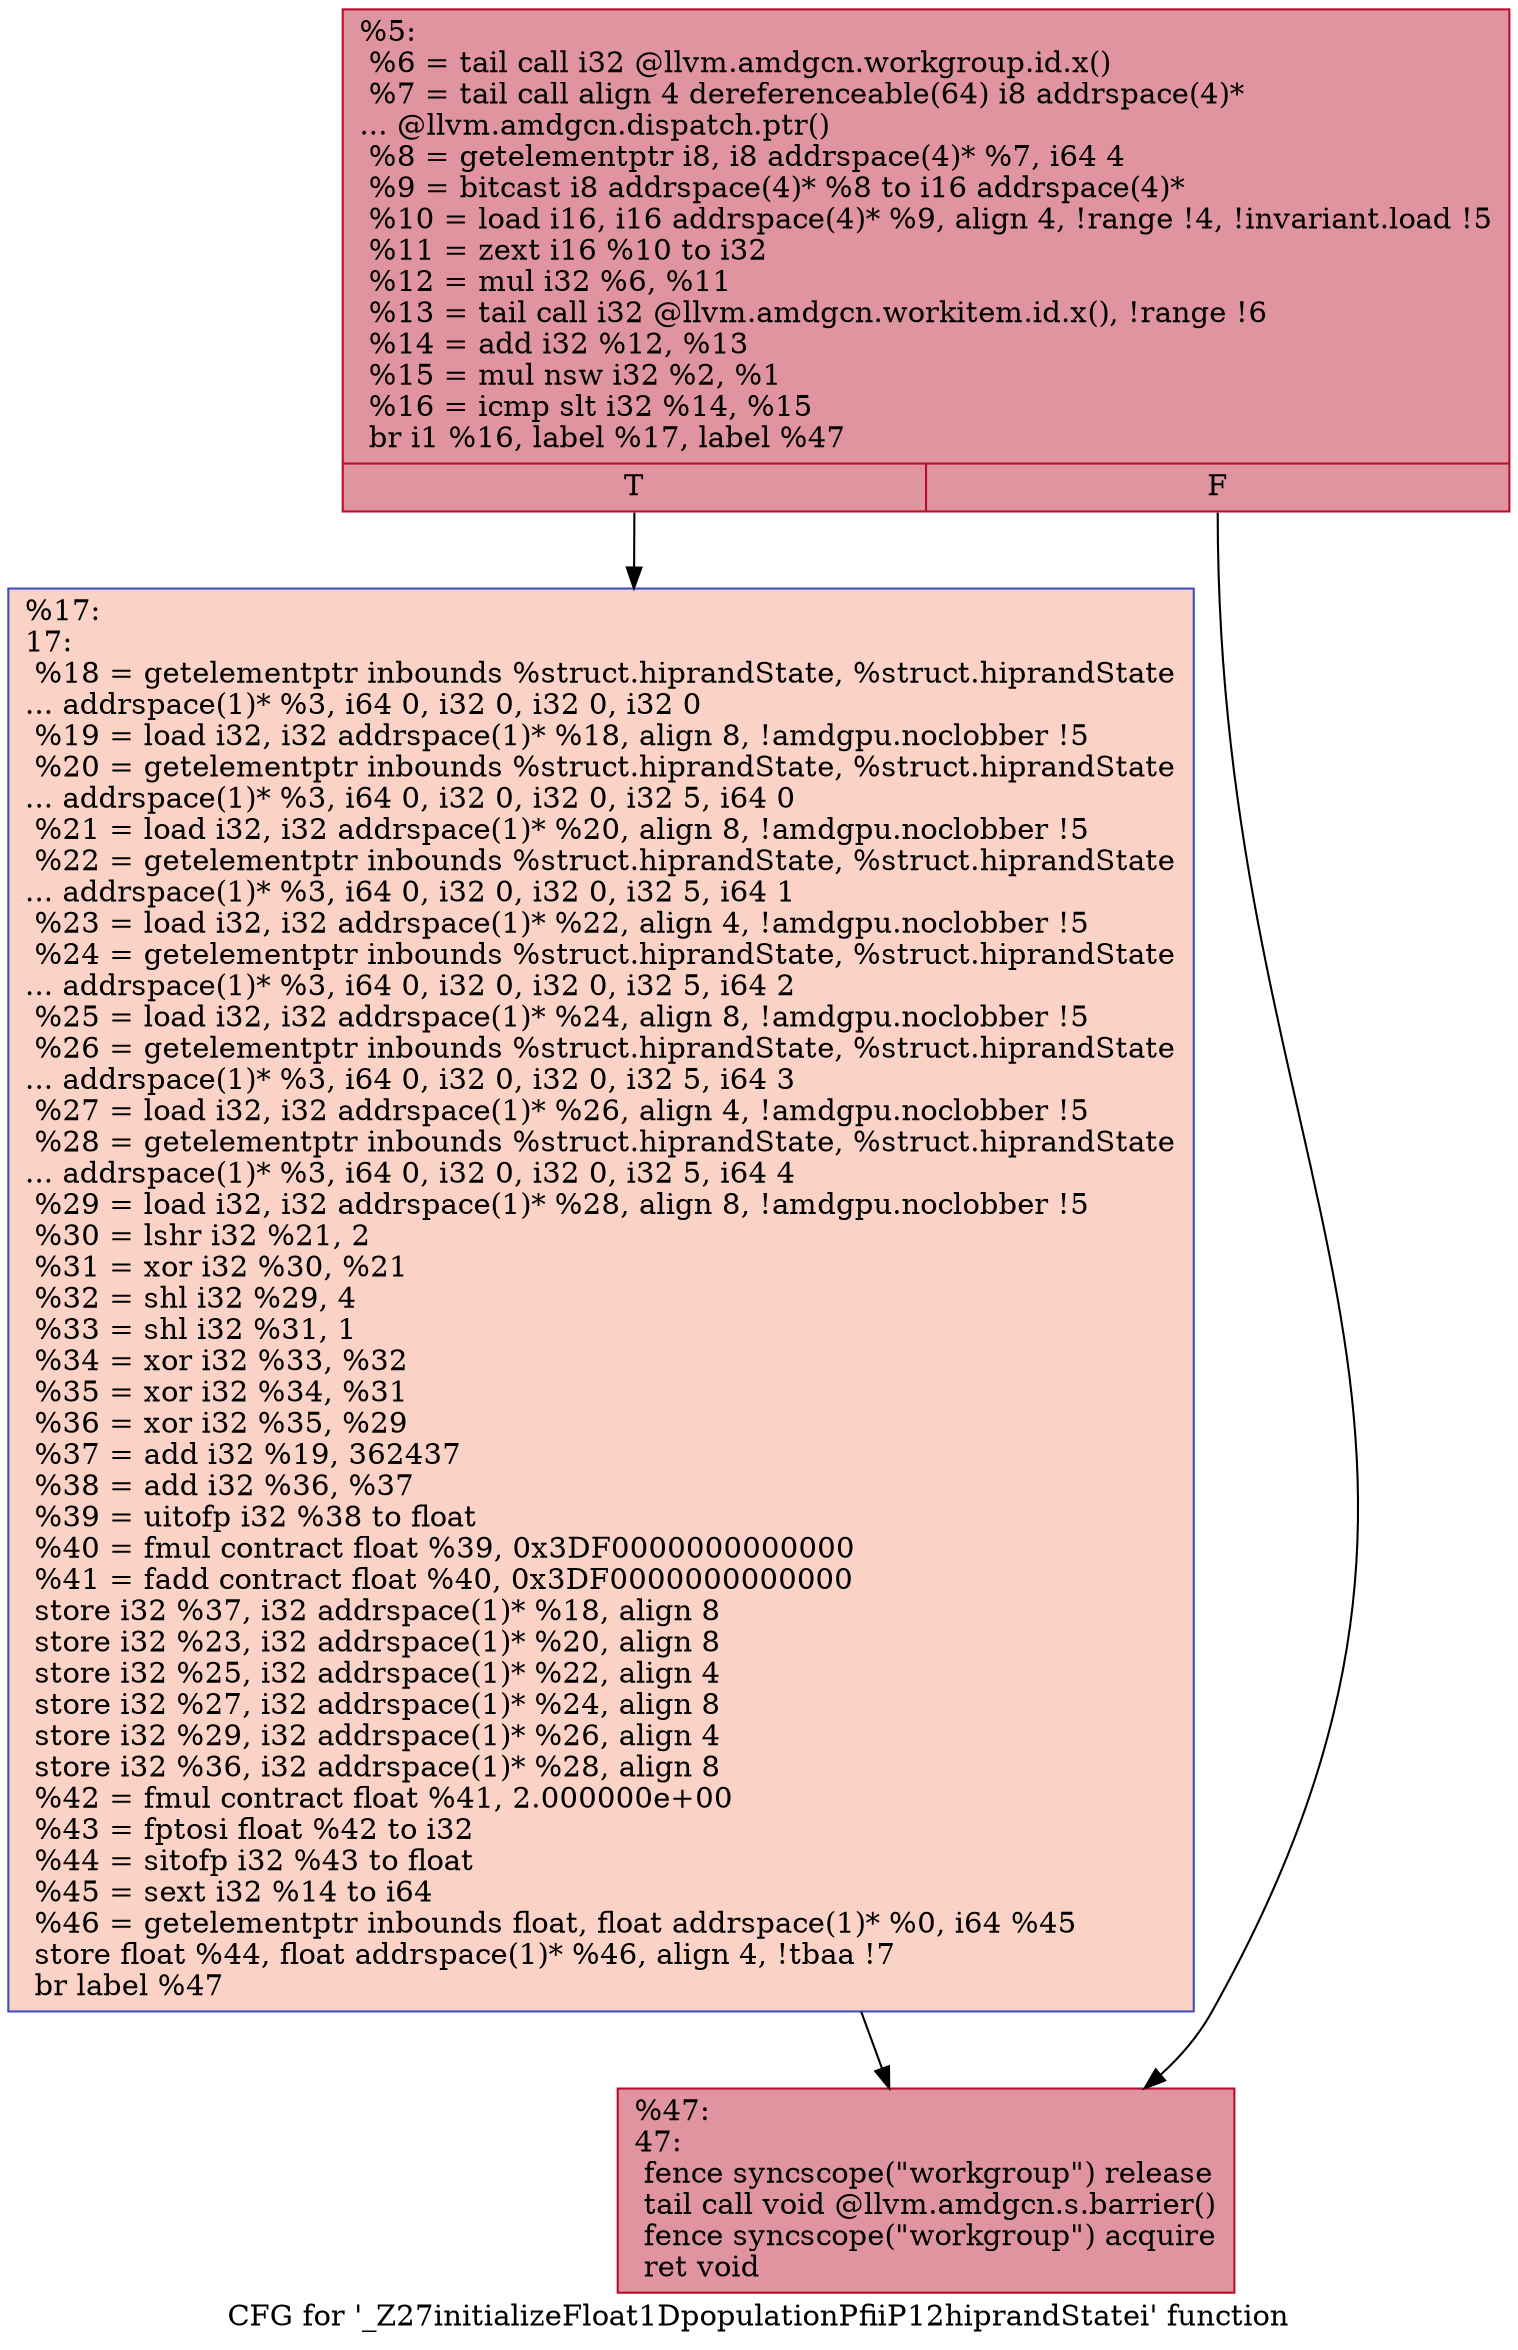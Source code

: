 digraph "CFG for '_Z27initializeFloat1DpopulationPfiiP12hiprandStatei' function" {
	label="CFG for '_Z27initializeFloat1DpopulationPfiiP12hiprandStatei' function";

	Node0x4cac390 [shape=record,color="#b70d28ff", style=filled, fillcolor="#b70d2870",label="{%5:\l  %6 = tail call i32 @llvm.amdgcn.workgroup.id.x()\l  %7 = tail call align 4 dereferenceable(64) i8 addrspace(4)*\l... @llvm.amdgcn.dispatch.ptr()\l  %8 = getelementptr i8, i8 addrspace(4)* %7, i64 4\l  %9 = bitcast i8 addrspace(4)* %8 to i16 addrspace(4)*\l  %10 = load i16, i16 addrspace(4)* %9, align 4, !range !4, !invariant.load !5\l  %11 = zext i16 %10 to i32\l  %12 = mul i32 %6, %11\l  %13 = tail call i32 @llvm.amdgcn.workitem.id.x(), !range !6\l  %14 = add i32 %12, %13\l  %15 = mul nsw i32 %2, %1\l  %16 = icmp slt i32 %14, %15\l  br i1 %16, label %17, label %47\l|{<s0>T|<s1>F}}"];
	Node0x4cac390:s0 -> Node0x4ca9320;
	Node0x4cac390:s1 -> Node0x4cae350;
	Node0x4ca9320 [shape=record,color="#3d50c3ff", style=filled, fillcolor="#f59c7d70",label="{%17:\l17:                                               \l  %18 = getelementptr inbounds %struct.hiprandState, %struct.hiprandState\l... addrspace(1)* %3, i64 0, i32 0, i32 0, i32 0\l  %19 = load i32, i32 addrspace(1)* %18, align 8, !amdgpu.noclobber !5\l  %20 = getelementptr inbounds %struct.hiprandState, %struct.hiprandState\l... addrspace(1)* %3, i64 0, i32 0, i32 0, i32 5, i64 0\l  %21 = load i32, i32 addrspace(1)* %20, align 8, !amdgpu.noclobber !5\l  %22 = getelementptr inbounds %struct.hiprandState, %struct.hiprandState\l... addrspace(1)* %3, i64 0, i32 0, i32 0, i32 5, i64 1\l  %23 = load i32, i32 addrspace(1)* %22, align 4, !amdgpu.noclobber !5\l  %24 = getelementptr inbounds %struct.hiprandState, %struct.hiprandState\l... addrspace(1)* %3, i64 0, i32 0, i32 0, i32 5, i64 2\l  %25 = load i32, i32 addrspace(1)* %24, align 8, !amdgpu.noclobber !5\l  %26 = getelementptr inbounds %struct.hiprandState, %struct.hiprandState\l... addrspace(1)* %3, i64 0, i32 0, i32 0, i32 5, i64 3\l  %27 = load i32, i32 addrspace(1)* %26, align 4, !amdgpu.noclobber !5\l  %28 = getelementptr inbounds %struct.hiprandState, %struct.hiprandState\l... addrspace(1)* %3, i64 0, i32 0, i32 0, i32 5, i64 4\l  %29 = load i32, i32 addrspace(1)* %28, align 8, !amdgpu.noclobber !5\l  %30 = lshr i32 %21, 2\l  %31 = xor i32 %30, %21\l  %32 = shl i32 %29, 4\l  %33 = shl i32 %31, 1\l  %34 = xor i32 %33, %32\l  %35 = xor i32 %34, %31\l  %36 = xor i32 %35, %29\l  %37 = add i32 %19, 362437\l  %38 = add i32 %36, %37\l  %39 = uitofp i32 %38 to float\l  %40 = fmul contract float %39, 0x3DF0000000000000\l  %41 = fadd contract float %40, 0x3DF0000000000000\l  store i32 %37, i32 addrspace(1)* %18, align 8\l  store i32 %23, i32 addrspace(1)* %20, align 8\l  store i32 %25, i32 addrspace(1)* %22, align 4\l  store i32 %27, i32 addrspace(1)* %24, align 8\l  store i32 %29, i32 addrspace(1)* %26, align 4\l  store i32 %36, i32 addrspace(1)* %28, align 8\l  %42 = fmul contract float %41, 2.000000e+00\l  %43 = fptosi float %42 to i32\l  %44 = sitofp i32 %43 to float\l  %45 = sext i32 %14 to i64\l  %46 = getelementptr inbounds float, float addrspace(1)* %0, i64 %45\l  store float %44, float addrspace(1)* %46, align 4, !tbaa !7\l  br label %47\l}"];
	Node0x4ca9320 -> Node0x4cae350;
	Node0x4cae350 [shape=record,color="#b70d28ff", style=filled, fillcolor="#b70d2870",label="{%47:\l47:                                               \l  fence syncscope(\"workgroup\") release\l  tail call void @llvm.amdgcn.s.barrier()\l  fence syncscope(\"workgroup\") acquire\l  ret void\l}"];
}
